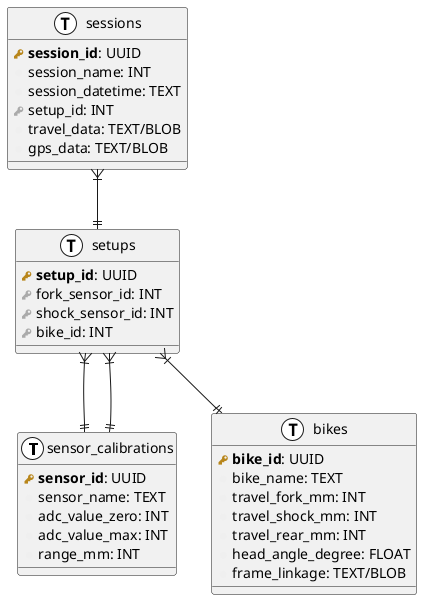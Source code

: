 @startuml BMT DB
!define primary_key(x) <b><color:#b8861b><&key></color> x</b>
!define foreign_key(x) <color:#aaaaaa><&key></color> x
!define column(x) <color:#efefef><&media-record></color> x
!define table(x) entity x << (T, white) >>


table( sensor_calibrations ) {
  primary_key( sensor_id ): UUID 
  column( sensor_name ): TEXT
  column( adc_value_zero ): INT
  column( adc_value_max): INT
  column( range_mm ): INT
}

table( bikes ) {
  primary_key( bike_id ): UUID 
  column( bike_name ): TEXT
  column( travel_fork_mm ): INT
  column( travel_shock_mm ): INT
  column( travel_rear_mm): INT
  column( head_angle_degree ): FLOAT
  column( frame_linkage ): TEXT/BLOB
}

table( setups ) {
  primary_key( setup_id ): UUID 
  foreign_key( fork_sensor_id ): INT
  foreign_key( shock_sensor_id ): INT
  foreign_key( bike_id ): INT
}

table( sessions ){
    primary_key( session_id ): UUID
    column( session_name ): INT
    column( session_datetime ): TEXT
    foreign_key( setup_id ): INT
    column( travel_data ): TEXT/BLOB
    column( gps_data ): TEXT/BLOB    
}

sessions }|--|| setups
setups }|--|| bikes
setups }|--|| sensor_calibrations
setups }|--|| sensor_calibrations
@enduml